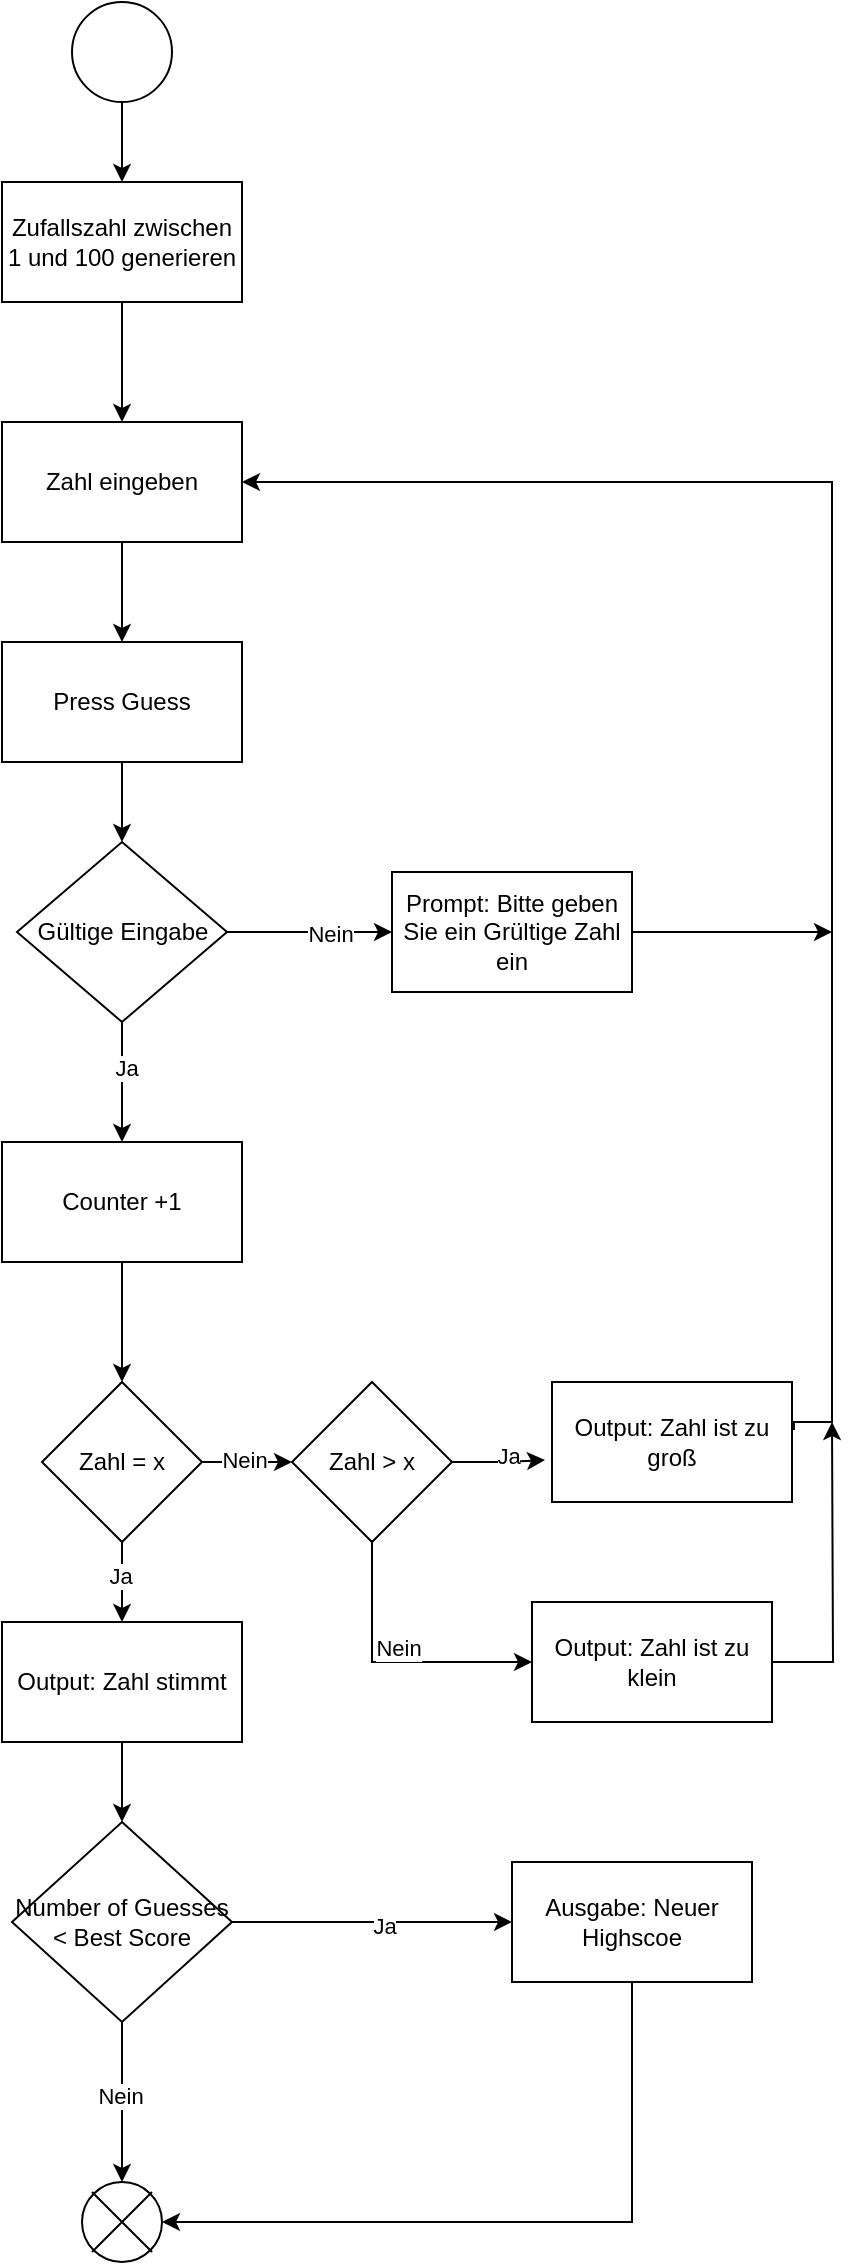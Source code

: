 <mxfile version="27.1.4">
  <diagram name="Seite-1" id="yGP_2tSjyBdWbFZgFyqM">
    <mxGraphModel dx="1415" dy="842" grid="1" gridSize="10" guides="1" tooltips="1" connect="1" arrows="1" fold="1" page="1" pageScale="1" pageWidth="827" pageHeight="1169" math="0" shadow="0">
      <root>
        <mxCell id="0" />
        <mxCell id="1" parent="0" />
        <mxCell id="XIXxOPw6ZuK6PAn0LxHC-3" value="" style="edgeStyle=orthogonalEdgeStyle;rounded=0;orthogonalLoop=1;jettySize=auto;html=1;" edge="1" parent="1" source="XIXxOPw6ZuK6PAn0LxHC-1" target="XIXxOPw6ZuK6PAn0LxHC-2">
          <mxGeometry relative="1" as="geometry" />
        </mxCell>
        <mxCell id="XIXxOPw6ZuK6PAn0LxHC-1" value="" style="ellipse;whiteSpace=wrap;html=1;aspect=fixed;" vertex="1" parent="1">
          <mxGeometry x="400" y="30" width="50" height="50" as="geometry" />
        </mxCell>
        <mxCell id="XIXxOPw6ZuK6PAn0LxHC-4" style="edgeStyle=orthogonalEdgeStyle;rounded=0;orthogonalLoop=1;jettySize=auto;html=1;" edge="1" parent="1" source="XIXxOPw6ZuK6PAn0LxHC-2">
          <mxGeometry relative="1" as="geometry">
            <mxPoint x="425" y="240" as="targetPoint" />
          </mxGeometry>
        </mxCell>
        <mxCell id="XIXxOPw6ZuK6PAn0LxHC-2" value="Zufallszahl zwischen 1 und 100 generieren" style="rounded=0;whiteSpace=wrap;html=1;" vertex="1" parent="1">
          <mxGeometry x="365" y="120" width="120" height="60" as="geometry" />
        </mxCell>
        <mxCell id="XIXxOPw6ZuK6PAn0LxHC-7" value="" style="edgeStyle=orthogonalEdgeStyle;rounded=0;orthogonalLoop=1;jettySize=auto;html=1;entryX=0.5;entryY=0;entryDx=0;entryDy=0;" edge="1" parent="1" source="XIXxOPw6ZuK6PAn0LxHC-5" target="XIXxOPw6ZuK6PAn0LxHC-40">
          <mxGeometry relative="1" as="geometry">
            <mxPoint x="425" y="450" as="targetPoint" />
          </mxGeometry>
        </mxCell>
        <mxCell id="XIXxOPw6ZuK6PAn0LxHC-5" value="Zahl eingeben" style="rounded=0;whiteSpace=wrap;html=1;" vertex="1" parent="1">
          <mxGeometry x="365" y="240" width="120" height="60" as="geometry" />
        </mxCell>
        <mxCell id="XIXxOPw6ZuK6PAn0LxHC-24" style="edgeStyle=orthogonalEdgeStyle;rounded=0;orthogonalLoop=1;jettySize=auto;html=1;exitX=0.5;exitY=1;exitDx=0;exitDy=0;entryX=0;entryY=0.5;entryDx=0;entryDy=0;" edge="1" parent="1" source="XIXxOPw6ZuK6PAn0LxHC-26" target="XIXxOPw6ZuK6PAn0LxHC-35">
          <mxGeometry relative="1" as="geometry">
            <mxPoint x="420.053" y="1020.053" as="targetPoint" />
          </mxGeometry>
        </mxCell>
        <mxCell id="XIXxOPw6ZuK6PAn0LxHC-25" value="Nein" style="edgeLabel;html=1;align=center;verticalAlign=middle;resizable=0;points=[];" vertex="1" connectable="0" parent="XIXxOPw6ZuK6PAn0LxHC-24">
          <mxGeometry x="0.1" y="4" relative="1" as="geometry">
            <mxPoint x="-4" y="-3" as="offset" />
          </mxGeometry>
        </mxCell>
        <mxCell id="XIXxOPw6ZuK6PAn0LxHC-26" value="Zahl &amp;gt; x" style="rhombus;whiteSpace=wrap;html=1;" vertex="1" parent="1">
          <mxGeometry x="510" y="720" width="80" height="80" as="geometry" />
        </mxCell>
        <mxCell id="XIXxOPw6ZuK6PAn0LxHC-42" style="edgeStyle=orthogonalEdgeStyle;rounded=0;orthogonalLoop=1;jettySize=auto;html=1;entryX=1;entryY=0.5;entryDx=0;entryDy=0;exitX=1.008;exitY=0.4;exitDx=0;exitDy=0;exitPerimeter=0;" edge="1" parent="1" source="XIXxOPw6ZuK6PAn0LxHC-33" target="XIXxOPw6ZuK6PAn0LxHC-5">
          <mxGeometry relative="1" as="geometry">
            <mxPoint x="825" y="590" as="sourcePoint" />
            <mxPoint x="750" y="270" as="targetPoint" />
            <Array as="points">
              <mxPoint x="761" y="740" />
              <mxPoint x="780" y="740" />
              <mxPoint x="780" y="270" />
            </Array>
          </mxGeometry>
        </mxCell>
        <mxCell id="XIXxOPw6ZuK6PAn0LxHC-33" value="Output: Zahl ist zu groß" style="rounded=0;whiteSpace=wrap;html=1;" vertex="1" parent="1">
          <mxGeometry x="640" y="720" width="120" height="60" as="geometry" />
        </mxCell>
        <mxCell id="XIXxOPw6ZuK6PAn0LxHC-43" style="edgeStyle=orthogonalEdgeStyle;rounded=0;orthogonalLoop=1;jettySize=auto;html=1;exitX=1;exitY=0.5;exitDx=0;exitDy=0;" edge="1" parent="1" source="XIXxOPw6ZuK6PAn0LxHC-35">
          <mxGeometry relative="1" as="geometry">
            <mxPoint x="780" y="740" as="targetPoint" />
          </mxGeometry>
        </mxCell>
        <mxCell id="XIXxOPw6ZuK6PAn0LxHC-35" value="Output: Zahl ist zu klein" style="rounded=0;whiteSpace=wrap;html=1;" vertex="1" parent="1">
          <mxGeometry x="630" y="830" width="120" height="60" as="geometry" />
        </mxCell>
        <mxCell id="XIXxOPw6ZuK6PAn0LxHC-38" value="" style="ellipse;whiteSpace=wrap;html=1;aspect=fixed;" vertex="1" parent="1">
          <mxGeometry x="405" y="1120" width="40" height="40" as="geometry" />
        </mxCell>
        <mxCell id="XIXxOPw6ZuK6PAn0LxHC-39" value="" style="shape=umlDestroy;html=1;" vertex="1" parent="1">
          <mxGeometry x="410" y="1125" width="30" height="30" as="geometry" />
        </mxCell>
        <mxCell id="XIXxOPw6ZuK6PAn0LxHC-41" value="" style="edgeStyle=orthogonalEdgeStyle;rounded=0;orthogonalLoop=1;jettySize=auto;html=1;" edge="1" parent="1" source="XIXxOPw6ZuK6PAn0LxHC-45" target="XIXxOPw6ZuK6PAn0LxHC-26">
          <mxGeometry relative="1" as="geometry" />
        </mxCell>
        <mxCell id="XIXxOPw6ZuK6PAn0LxHC-70" value="Nein" style="edgeLabel;html=1;align=center;verticalAlign=middle;resizable=0;points=[];" vertex="1" connectable="0" parent="XIXxOPw6ZuK6PAn0LxHC-41">
          <mxGeometry x="-0.084" y="1" relative="1" as="geometry">
            <mxPoint as="offset" />
          </mxGeometry>
        </mxCell>
        <mxCell id="XIXxOPw6ZuK6PAn0LxHC-40" value="Press Guess" style="rounded=0;whiteSpace=wrap;html=1;" vertex="1" parent="1">
          <mxGeometry x="365" y="350" width="120" height="60" as="geometry" />
        </mxCell>
        <mxCell id="XIXxOPw6ZuK6PAn0LxHC-48" value="" style="edgeStyle=orthogonalEdgeStyle;rounded=0;orthogonalLoop=1;jettySize=auto;html=1;" edge="1" parent="1" source="XIXxOPw6ZuK6PAn0LxHC-59" target="XIXxOPw6ZuK6PAn0LxHC-44">
          <mxGeometry relative="1" as="geometry">
            <mxPoint x="425" y="520" as="sourcePoint" />
            <mxPoint x="425" y="680" as="targetPoint" />
          </mxGeometry>
        </mxCell>
        <mxCell id="XIXxOPw6ZuK6PAn0LxHC-63" value="Ja" style="edgeLabel;html=1;align=center;verticalAlign=middle;resizable=0;points=[];" vertex="1" connectable="0" parent="XIXxOPw6ZuK6PAn0LxHC-48">
          <mxGeometry x="-0.256" y="2" relative="1" as="geometry">
            <mxPoint as="offset" />
          </mxGeometry>
        </mxCell>
        <mxCell id="XIXxOPw6ZuK6PAn0LxHC-44" value="Counter +1" style="rounded=0;whiteSpace=wrap;html=1;" vertex="1" parent="1">
          <mxGeometry x="365" y="600" width="120" height="60" as="geometry" />
        </mxCell>
        <mxCell id="XIXxOPw6ZuK6PAn0LxHC-49" value="" style="edgeStyle=orthogonalEdgeStyle;rounded=0;orthogonalLoop=1;jettySize=auto;html=1;" edge="1" parent="1" source="XIXxOPw6ZuK6PAn0LxHC-44" target="XIXxOPw6ZuK6PAn0LxHC-45">
          <mxGeometry relative="1" as="geometry">
            <mxPoint x="425" y="615" as="sourcePoint" />
            <mxPoint x="425" y="860" as="targetPoint" />
          </mxGeometry>
        </mxCell>
        <mxCell id="XIXxOPw6ZuK6PAn0LxHC-45" value="Zahl = x" style="rhombus;whiteSpace=wrap;html=1;" vertex="1" parent="1">
          <mxGeometry x="385" y="720" width="80" height="80" as="geometry" />
        </mxCell>
        <mxCell id="XIXxOPw6ZuK6PAn0LxHC-50" value="" style="edgeStyle=orthogonalEdgeStyle;rounded=0;orthogonalLoop=1;jettySize=auto;html=1;" edge="1" parent="1" source="XIXxOPw6ZuK6PAn0LxHC-45" target="XIXxOPw6ZuK6PAn0LxHC-47">
          <mxGeometry relative="1" as="geometry">
            <mxPoint x="680" y="750" as="targetPoint" />
            <mxPoint x="465" y="760" as="sourcePoint" />
          </mxGeometry>
        </mxCell>
        <mxCell id="XIXxOPw6ZuK6PAn0LxHC-69" value="Ja" style="edgeLabel;html=1;align=center;verticalAlign=middle;resizable=0;points=[];" vertex="1" connectable="0" parent="XIXxOPw6ZuK6PAn0LxHC-50">
          <mxGeometry x="-0.176" y="-1" relative="1" as="geometry">
            <mxPoint as="offset" />
          </mxGeometry>
        </mxCell>
        <mxCell id="XIXxOPw6ZuK6PAn0LxHC-51" style="edgeStyle=orthogonalEdgeStyle;rounded=0;orthogonalLoop=1;jettySize=auto;html=1;" edge="1" parent="1" source="XIXxOPw6ZuK6PAn0LxHC-47">
          <mxGeometry relative="1" as="geometry">
            <mxPoint x="425" y="940" as="targetPoint" />
          </mxGeometry>
        </mxCell>
        <mxCell id="XIXxOPw6ZuK6PAn0LxHC-47" value="Output: Zahl stimmt" style="rounded=0;whiteSpace=wrap;html=1;" vertex="1" parent="1">
          <mxGeometry x="365" y="840" width="120" height="60" as="geometry" />
        </mxCell>
        <mxCell id="XIXxOPw6ZuK6PAn0LxHC-83" style="edgeStyle=orthogonalEdgeStyle;rounded=0;orthogonalLoop=1;jettySize=auto;html=1;entryX=1;entryY=0.5;entryDx=0;entryDy=0;exitX=0.5;exitY=1;exitDx=0;exitDy=0;" edge="1" parent="1" source="XIXxOPw6ZuK6PAn0LxHC-52" target="XIXxOPw6ZuK6PAn0LxHC-38">
          <mxGeometry relative="1" as="geometry" />
        </mxCell>
        <mxCell id="XIXxOPw6ZuK6PAn0LxHC-52" value="Ausgabe: Neuer Highscoe" style="rounded=0;whiteSpace=wrap;html=1;" vertex="1" parent="1">
          <mxGeometry x="620" y="960" width="120" height="60" as="geometry" />
        </mxCell>
        <mxCell id="XIXxOPw6ZuK6PAn0LxHC-77" style="edgeStyle=orthogonalEdgeStyle;rounded=0;orthogonalLoop=1;jettySize=auto;html=1;exitX=1;exitY=0.5;exitDx=0;exitDy=0;entryX=0;entryY=0.5;entryDx=0;entryDy=0;" edge="1" parent="1" source="XIXxOPw6ZuK6PAn0LxHC-53" target="XIXxOPw6ZuK6PAn0LxHC-52">
          <mxGeometry relative="1" as="geometry" />
        </mxCell>
        <mxCell id="XIXxOPw6ZuK6PAn0LxHC-78" value="Ja" style="edgeLabel;html=1;align=center;verticalAlign=middle;resizable=0;points=[];" vertex="1" connectable="0" parent="XIXxOPw6ZuK6PAn0LxHC-77">
          <mxGeometry x="0.084" y="-2" relative="1" as="geometry">
            <mxPoint as="offset" />
          </mxGeometry>
        </mxCell>
        <mxCell id="XIXxOPw6ZuK6PAn0LxHC-79" style="edgeStyle=orthogonalEdgeStyle;rounded=0;orthogonalLoop=1;jettySize=auto;html=1;exitX=0.5;exitY=1;exitDx=0;exitDy=0;" edge="1" parent="1" source="XIXxOPw6ZuK6PAn0LxHC-53">
          <mxGeometry relative="1" as="geometry">
            <mxPoint x="425" y="1120" as="targetPoint" />
          </mxGeometry>
        </mxCell>
        <mxCell id="XIXxOPw6ZuK6PAn0LxHC-80" value="Nein" style="edgeLabel;html=1;align=center;verticalAlign=middle;resizable=0;points=[];" vertex="1" connectable="0" parent="XIXxOPw6ZuK6PAn0LxHC-79">
          <mxGeometry x="-0.082" y="-1" relative="1" as="geometry">
            <mxPoint as="offset" />
          </mxGeometry>
        </mxCell>
        <mxCell id="XIXxOPw6ZuK6PAn0LxHC-53" value="Number of Guesses &amp;lt; Best Score" style="rhombus;whiteSpace=wrap;html=1;" vertex="1" parent="1">
          <mxGeometry x="370" y="940" width="110" height="100" as="geometry" />
        </mxCell>
        <mxCell id="XIXxOPw6ZuK6PAn0LxHC-60" value="" style="edgeStyle=orthogonalEdgeStyle;rounded=0;orthogonalLoop=1;jettySize=auto;html=1;" edge="1" parent="1" source="XIXxOPw6ZuK6PAn0LxHC-40" target="XIXxOPw6ZuK6PAn0LxHC-59">
          <mxGeometry relative="1" as="geometry">
            <mxPoint x="425" y="520" as="sourcePoint" />
            <mxPoint x="425" y="630" as="targetPoint" />
          </mxGeometry>
        </mxCell>
        <mxCell id="XIXxOPw6ZuK6PAn0LxHC-61" style="edgeStyle=orthogonalEdgeStyle;rounded=0;orthogonalLoop=1;jettySize=auto;html=1;" edge="1" parent="1" source="XIXxOPw6ZuK6PAn0LxHC-59">
          <mxGeometry relative="1" as="geometry">
            <mxPoint x="560" y="495" as="targetPoint" />
          </mxGeometry>
        </mxCell>
        <mxCell id="XIXxOPw6ZuK6PAn0LxHC-62" value="Nein" style="edgeLabel;html=1;align=center;verticalAlign=middle;resizable=0;points=[];" vertex="1" connectable="0" parent="XIXxOPw6ZuK6PAn0LxHC-61">
          <mxGeometry x="0.241" relative="1" as="geometry">
            <mxPoint as="offset" />
          </mxGeometry>
        </mxCell>
        <mxCell id="XIXxOPw6ZuK6PAn0LxHC-59" value="Gültige Eingabe" style="rhombus;whiteSpace=wrap;html=1;" vertex="1" parent="1">
          <mxGeometry x="372.5" y="450" width="105" height="90" as="geometry" />
        </mxCell>
        <mxCell id="XIXxOPw6ZuK6PAn0LxHC-67" style="edgeStyle=orthogonalEdgeStyle;rounded=0;orthogonalLoop=1;jettySize=auto;html=1;" edge="1" parent="1" source="XIXxOPw6ZuK6PAn0LxHC-66">
          <mxGeometry relative="1" as="geometry">
            <mxPoint x="780" y="495" as="targetPoint" />
          </mxGeometry>
        </mxCell>
        <mxCell id="XIXxOPw6ZuK6PAn0LxHC-66" value="Prompt: Bitte geben Sie ein Grültige Zahl ein" style="rounded=0;whiteSpace=wrap;html=1;" vertex="1" parent="1">
          <mxGeometry x="560" y="465" width="120" height="60" as="geometry" />
        </mxCell>
        <mxCell id="XIXxOPw6ZuK6PAn0LxHC-75" style="edgeStyle=orthogonalEdgeStyle;rounded=0;orthogonalLoop=1;jettySize=auto;html=1;exitX=1;exitY=0.5;exitDx=0;exitDy=0;entryX=-0.029;entryY=0.651;entryDx=0;entryDy=0;entryPerimeter=0;" edge="1" parent="1" source="XIXxOPw6ZuK6PAn0LxHC-26" target="XIXxOPw6ZuK6PAn0LxHC-33">
          <mxGeometry relative="1" as="geometry" />
        </mxCell>
        <mxCell id="XIXxOPw6ZuK6PAn0LxHC-76" value="Ja" style="edgeLabel;html=1;align=center;verticalAlign=middle;resizable=0;points=[];" vertex="1" connectable="0" parent="XIXxOPw6ZuK6PAn0LxHC-75">
          <mxGeometry x="0.204" y="2" relative="1" as="geometry">
            <mxPoint as="offset" />
          </mxGeometry>
        </mxCell>
      </root>
    </mxGraphModel>
  </diagram>
</mxfile>
